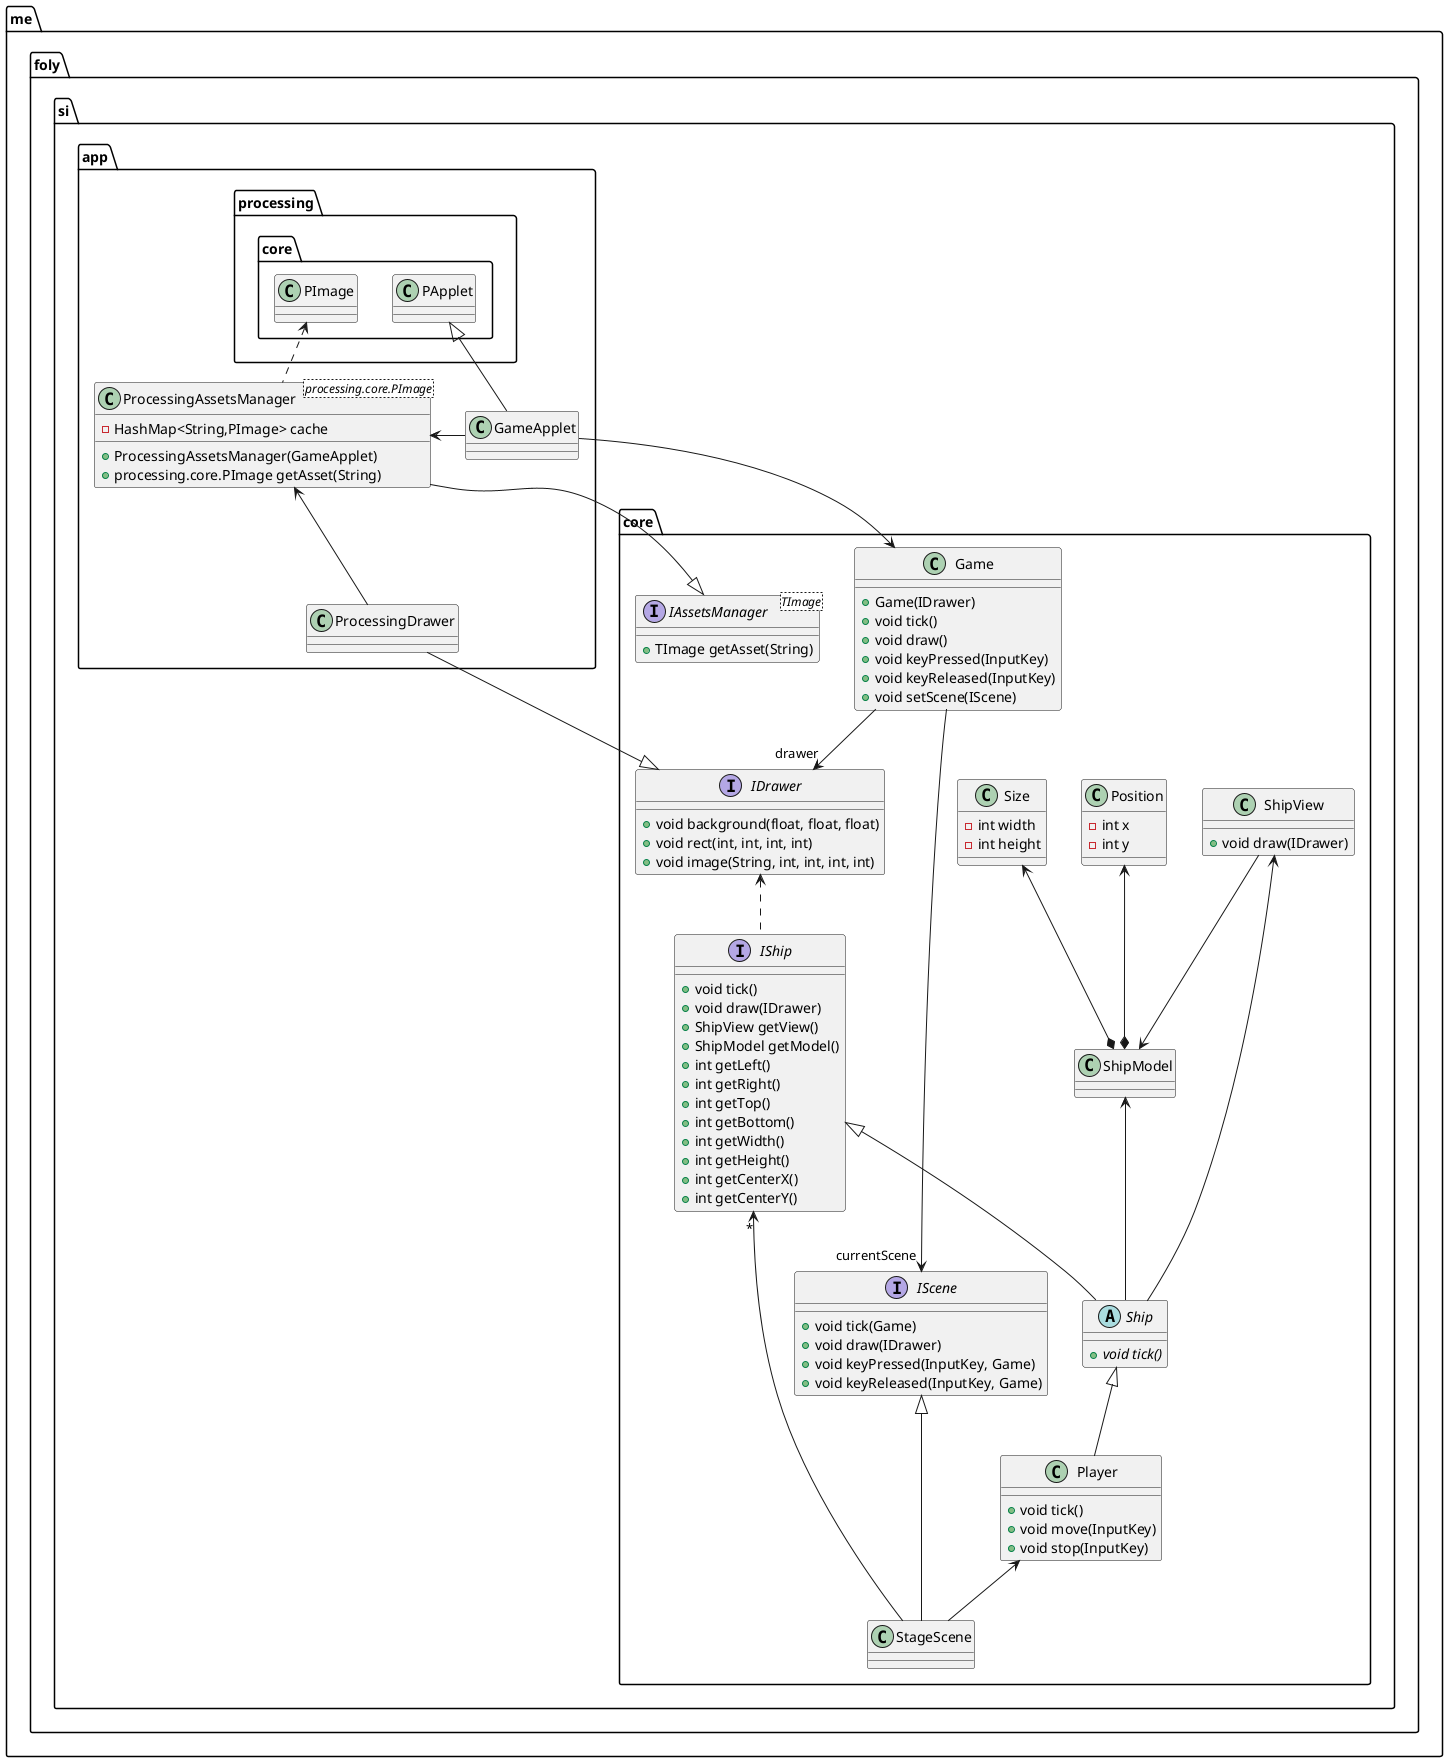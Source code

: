 @startuml

namespace me.foly.si.core {
    interface IShip {
        + void tick()
        + void draw(IDrawer)
        + ShipView getView()
        + ShipModel getModel()
        + int getLeft()
        + int getRight()
        + int getTop()
        + int getBottom()
        + int getWidth()
        + int getHeight()
        + int getCenterX()
        + int getCenterY()
    }

    abstract class Ship {
        + {abstract} void tick()
    }
    IShip <|-- Ship

    class ShipView {
        + void draw(IDrawer)
    }
    class ShipModel
    ShipView <-- Ship
    ShipModel <-- Ship
    ShipView --> ShipModel

    class Position {
        - int x
        - int y
    }

    class Size {
        - int width
        - int height
    }

    Size <--* ShipModel
    Position <--* ShipModel

    class Player {
        + void tick()
        + void move(InputKey)
        + void stop(InputKey)
    }
    Ship <|-- Player

    interface IDrawer {
        + void background(float, float, float)
        + void rect(int, int, int, int)
        + void image(String, int, int, int, int)
    }
    IDrawer <.. IShip

    interface IScene {
        + void tick(Game)
        + void draw(IDrawer)
        + void keyPressed(InputKey, Game)
        + void keyReleased(InputKey, Game)
    }

    class StageScene
    IScene <|-- StageScene
    IShip "*" <- StageScene
    Player <-- StageScene

    class Game {
        + Game(IDrawer)
        + void tick()
        + void draw()
        + void keyPressed(InputKey)
        + void keyReleased(InputKey)
        + void setScene(IScene)
    }
    Game --> "currentScene" IScene
    Game --> "drawer" IDrawer

    interface IAssetsManager<TImage> {
        + TImage getAsset(String)
    }
}

namespace me.foly.si.app {
    class GameApplet
    processing.core.PApplet <|-- GameApplet
    GameApplet --> me.foly.si.core.Game

    class ProcessingAssetsManager<processing.core.PImage> {
        - HashMap<String,PImage> cache
        + ProcessingAssetsManager(GameApplet)
        + processing.core.PImage getAsset(String)
    }
    ProcessingAssetsManager --|> me.foly.si.core.IAssetsManager
    processing.core.PImage <.. ProcessingAssetsManager
    ProcessingAssetsManager <- GameApplet

    class ProcessingDrawer
    me.foly.si.core.IDrawer <|-- ProcessingDrawer
    ProcessingAssetsManager <-- ProcessingDrawer
}

@enduml